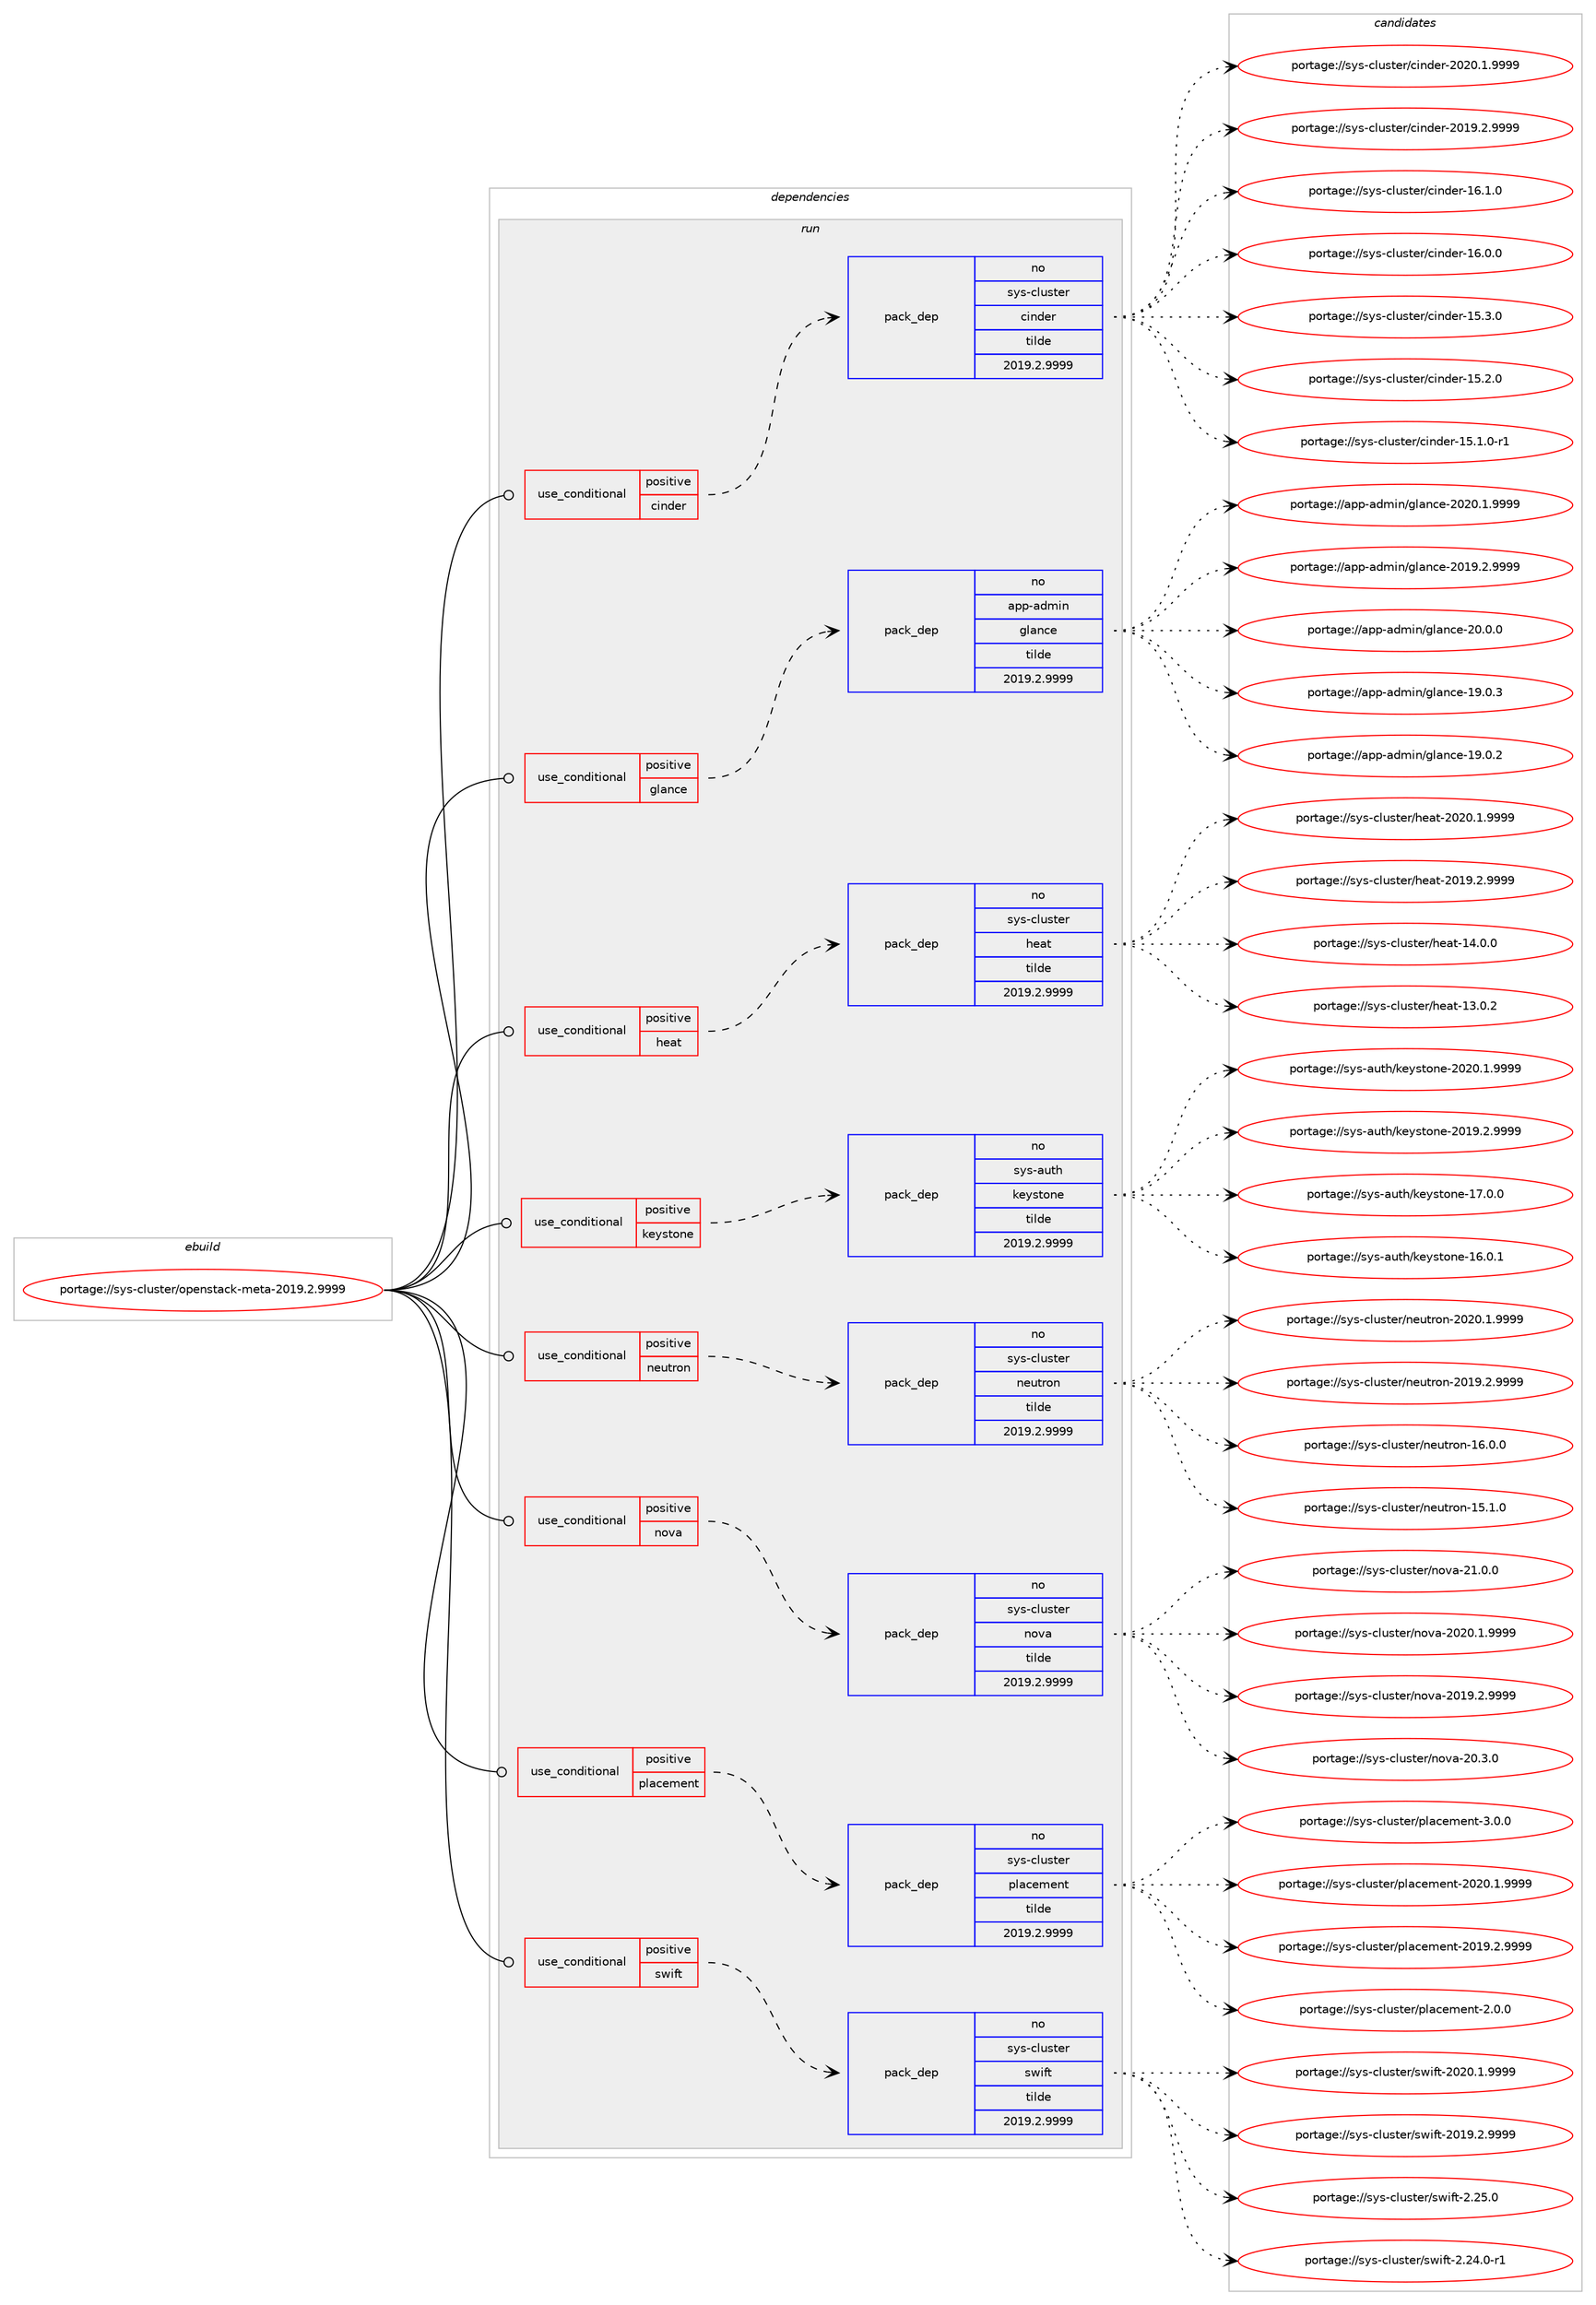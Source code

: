 digraph prolog {

# *************
# Graph options
# *************

newrank=true;
concentrate=true;
compound=true;
graph [rankdir=LR,fontname=Helvetica,fontsize=10,ranksep=1.5];#, ranksep=2.5, nodesep=0.2];
edge  [arrowhead=vee];
node  [fontname=Helvetica,fontsize=10];

# **********
# The ebuild
# **********

subgraph cluster_leftcol {
color=gray;
label=<<i>ebuild</i>>;
id [label="portage://sys-cluster/openstack-meta-2019.2.9999", color=red, width=4, href="../sys-cluster/openstack-meta-2019.2.9999.svg"];
}

# ****************
# The dependencies
# ****************

subgraph cluster_midcol {
color=gray;
label=<<i>dependencies</i>>;
subgraph cluster_compile {
fillcolor="#eeeeee";
style=filled;
label=<<i>compile</i>>;
}
subgraph cluster_compileandrun {
fillcolor="#eeeeee";
style=filled;
label=<<i>compile and run</i>>;
}
subgraph cluster_run {
fillcolor="#eeeeee";
style=filled;
label=<<i>run</i>>;
subgraph cond296 {
dependency2633 [label=<<TABLE BORDER="0" CELLBORDER="1" CELLSPACING="0" CELLPADDING="4"><TR><TD ROWSPAN="3" CELLPADDING="10">use_conditional</TD></TR><TR><TD>positive</TD></TR><TR><TD>cinder</TD></TR></TABLE>>, shape=none, color=red];
subgraph pack2273 {
dependency2634 [label=<<TABLE BORDER="0" CELLBORDER="1" CELLSPACING="0" CELLPADDING="4" WIDTH="220"><TR><TD ROWSPAN="6" CELLPADDING="30">pack_dep</TD></TR><TR><TD WIDTH="110">no</TD></TR><TR><TD>sys-cluster</TD></TR><TR><TD>cinder</TD></TR><TR><TD>tilde</TD></TR><TR><TD>2019.2.9999</TD></TR></TABLE>>, shape=none, color=blue];
}
dependency2633:e -> dependency2634:w [weight=20,style="dashed",arrowhead="vee"];
}
id:e -> dependency2633:w [weight=20,style="solid",arrowhead="odot"];
subgraph cond297 {
dependency2635 [label=<<TABLE BORDER="0" CELLBORDER="1" CELLSPACING="0" CELLPADDING="4"><TR><TD ROWSPAN="3" CELLPADDING="10">use_conditional</TD></TR><TR><TD>positive</TD></TR><TR><TD>glance</TD></TR></TABLE>>, shape=none, color=red];
subgraph pack2274 {
dependency2636 [label=<<TABLE BORDER="0" CELLBORDER="1" CELLSPACING="0" CELLPADDING="4" WIDTH="220"><TR><TD ROWSPAN="6" CELLPADDING="30">pack_dep</TD></TR><TR><TD WIDTH="110">no</TD></TR><TR><TD>app-admin</TD></TR><TR><TD>glance</TD></TR><TR><TD>tilde</TD></TR><TR><TD>2019.2.9999</TD></TR></TABLE>>, shape=none, color=blue];
}
dependency2635:e -> dependency2636:w [weight=20,style="dashed",arrowhead="vee"];
}
id:e -> dependency2635:w [weight=20,style="solid",arrowhead="odot"];
subgraph cond298 {
dependency2637 [label=<<TABLE BORDER="0" CELLBORDER="1" CELLSPACING="0" CELLPADDING="4"><TR><TD ROWSPAN="3" CELLPADDING="10">use_conditional</TD></TR><TR><TD>positive</TD></TR><TR><TD>heat</TD></TR></TABLE>>, shape=none, color=red];
subgraph pack2275 {
dependency2638 [label=<<TABLE BORDER="0" CELLBORDER="1" CELLSPACING="0" CELLPADDING="4" WIDTH="220"><TR><TD ROWSPAN="6" CELLPADDING="30">pack_dep</TD></TR><TR><TD WIDTH="110">no</TD></TR><TR><TD>sys-cluster</TD></TR><TR><TD>heat</TD></TR><TR><TD>tilde</TD></TR><TR><TD>2019.2.9999</TD></TR></TABLE>>, shape=none, color=blue];
}
dependency2637:e -> dependency2638:w [weight=20,style="dashed",arrowhead="vee"];
}
id:e -> dependency2637:w [weight=20,style="solid",arrowhead="odot"];
subgraph cond299 {
dependency2639 [label=<<TABLE BORDER="0" CELLBORDER="1" CELLSPACING="0" CELLPADDING="4"><TR><TD ROWSPAN="3" CELLPADDING="10">use_conditional</TD></TR><TR><TD>positive</TD></TR><TR><TD>keystone</TD></TR></TABLE>>, shape=none, color=red];
subgraph pack2276 {
dependency2640 [label=<<TABLE BORDER="0" CELLBORDER="1" CELLSPACING="0" CELLPADDING="4" WIDTH="220"><TR><TD ROWSPAN="6" CELLPADDING="30">pack_dep</TD></TR><TR><TD WIDTH="110">no</TD></TR><TR><TD>sys-auth</TD></TR><TR><TD>keystone</TD></TR><TR><TD>tilde</TD></TR><TR><TD>2019.2.9999</TD></TR></TABLE>>, shape=none, color=blue];
}
dependency2639:e -> dependency2640:w [weight=20,style="dashed",arrowhead="vee"];
}
id:e -> dependency2639:w [weight=20,style="solid",arrowhead="odot"];
subgraph cond300 {
dependency2641 [label=<<TABLE BORDER="0" CELLBORDER="1" CELLSPACING="0" CELLPADDING="4"><TR><TD ROWSPAN="3" CELLPADDING="10">use_conditional</TD></TR><TR><TD>positive</TD></TR><TR><TD>neutron</TD></TR></TABLE>>, shape=none, color=red];
subgraph pack2277 {
dependency2642 [label=<<TABLE BORDER="0" CELLBORDER="1" CELLSPACING="0" CELLPADDING="4" WIDTH="220"><TR><TD ROWSPAN="6" CELLPADDING="30">pack_dep</TD></TR><TR><TD WIDTH="110">no</TD></TR><TR><TD>sys-cluster</TD></TR><TR><TD>neutron</TD></TR><TR><TD>tilde</TD></TR><TR><TD>2019.2.9999</TD></TR></TABLE>>, shape=none, color=blue];
}
dependency2641:e -> dependency2642:w [weight=20,style="dashed",arrowhead="vee"];
}
id:e -> dependency2641:w [weight=20,style="solid",arrowhead="odot"];
subgraph cond301 {
dependency2643 [label=<<TABLE BORDER="0" CELLBORDER="1" CELLSPACING="0" CELLPADDING="4"><TR><TD ROWSPAN="3" CELLPADDING="10">use_conditional</TD></TR><TR><TD>positive</TD></TR><TR><TD>nova</TD></TR></TABLE>>, shape=none, color=red];
subgraph pack2278 {
dependency2644 [label=<<TABLE BORDER="0" CELLBORDER="1" CELLSPACING="0" CELLPADDING="4" WIDTH="220"><TR><TD ROWSPAN="6" CELLPADDING="30">pack_dep</TD></TR><TR><TD WIDTH="110">no</TD></TR><TR><TD>sys-cluster</TD></TR><TR><TD>nova</TD></TR><TR><TD>tilde</TD></TR><TR><TD>2019.2.9999</TD></TR></TABLE>>, shape=none, color=blue];
}
dependency2643:e -> dependency2644:w [weight=20,style="dashed",arrowhead="vee"];
}
id:e -> dependency2643:w [weight=20,style="solid",arrowhead="odot"];
subgraph cond302 {
dependency2645 [label=<<TABLE BORDER="0" CELLBORDER="1" CELLSPACING="0" CELLPADDING="4"><TR><TD ROWSPAN="3" CELLPADDING="10">use_conditional</TD></TR><TR><TD>positive</TD></TR><TR><TD>placement</TD></TR></TABLE>>, shape=none, color=red];
subgraph pack2279 {
dependency2646 [label=<<TABLE BORDER="0" CELLBORDER="1" CELLSPACING="0" CELLPADDING="4" WIDTH="220"><TR><TD ROWSPAN="6" CELLPADDING="30">pack_dep</TD></TR><TR><TD WIDTH="110">no</TD></TR><TR><TD>sys-cluster</TD></TR><TR><TD>placement</TD></TR><TR><TD>tilde</TD></TR><TR><TD>2019.2.9999</TD></TR></TABLE>>, shape=none, color=blue];
}
dependency2645:e -> dependency2646:w [weight=20,style="dashed",arrowhead="vee"];
}
id:e -> dependency2645:w [weight=20,style="solid",arrowhead="odot"];
subgraph cond303 {
dependency2647 [label=<<TABLE BORDER="0" CELLBORDER="1" CELLSPACING="0" CELLPADDING="4"><TR><TD ROWSPAN="3" CELLPADDING="10">use_conditional</TD></TR><TR><TD>positive</TD></TR><TR><TD>swift</TD></TR></TABLE>>, shape=none, color=red];
subgraph pack2280 {
dependency2648 [label=<<TABLE BORDER="0" CELLBORDER="1" CELLSPACING="0" CELLPADDING="4" WIDTH="220"><TR><TD ROWSPAN="6" CELLPADDING="30">pack_dep</TD></TR><TR><TD WIDTH="110">no</TD></TR><TR><TD>sys-cluster</TD></TR><TR><TD>swift</TD></TR><TR><TD>tilde</TD></TR><TR><TD>2019.2.9999</TD></TR></TABLE>>, shape=none, color=blue];
}
dependency2647:e -> dependency2648:w [weight=20,style="dashed",arrowhead="vee"];
}
id:e -> dependency2647:w [weight=20,style="solid",arrowhead="odot"];
}
}

# **************
# The candidates
# **************

subgraph cluster_choices {
rank=same;
color=gray;
label=<<i>candidates</i>>;

subgraph choice2273 {
color=black;
nodesep=1;
choice11512111545991081171151161011144799105110100101114455048504846494657575757 [label="portage://sys-cluster/cinder-2020.1.9999", color=red, width=4,href="../sys-cluster/cinder-2020.1.9999.svg"];
choice11512111545991081171151161011144799105110100101114455048495746504657575757 [label="portage://sys-cluster/cinder-2019.2.9999", color=red, width=4,href="../sys-cluster/cinder-2019.2.9999.svg"];
choice1151211154599108117115116101114479910511010010111445495446494648 [label="portage://sys-cluster/cinder-16.1.0", color=red, width=4,href="../sys-cluster/cinder-16.1.0.svg"];
choice1151211154599108117115116101114479910511010010111445495446484648 [label="portage://sys-cluster/cinder-16.0.0", color=red, width=4,href="../sys-cluster/cinder-16.0.0.svg"];
choice1151211154599108117115116101114479910511010010111445495346514648 [label="portage://sys-cluster/cinder-15.3.0", color=red, width=4,href="../sys-cluster/cinder-15.3.0.svg"];
choice1151211154599108117115116101114479910511010010111445495346504648 [label="portage://sys-cluster/cinder-15.2.0", color=red, width=4,href="../sys-cluster/cinder-15.2.0.svg"];
choice11512111545991081171151161011144799105110100101114454953464946484511449 [label="portage://sys-cluster/cinder-15.1.0-r1", color=red, width=4,href="../sys-cluster/cinder-15.1.0-r1.svg"];
dependency2634:e -> choice11512111545991081171151161011144799105110100101114455048504846494657575757:w [style=dotted,weight="100"];
dependency2634:e -> choice11512111545991081171151161011144799105110100101114455048495746504657575757:w [style=dotted,weight="100"];
dependency2634:e -> choice1151211154599108117115116101114479910511010010111445495446494648:w [style=dotted,weight="100"];
dependency2634:e -> choice1151211154599108117115116101114479910511010010111445495446484648:w [style=dotted,weight="100"];
dependency2634:e -> choice1151211154599108117115116101114479910511010010111445495346514648:w [style=dotted,weight="100"];
dependency2634:e -> choice1151211154599108117115116101114479910511010010111445495346504648:w [style=dotted,weight="100"];
dependency2634:e -> choice11512111545991081171151161011144799105110100101114454953464946484511449:w [style=dotted,weight="100"];
}
subgraph choice2274 {
color=black;
nodesep=1;
choice971121124597100109105110471031089711099101455048504846494657575757 [label="portage://app-admin/glance-2020.1.9999", color=red, width=4,href="../app-admin/glance-2020.1.9999.svg"];
choice971121124597100109105110471031089711099101455048495746504657575757 [label="portage://app-admin/glance-2019.2.9999", color=red, width=4,href="../app-admin/glance-2019.2.9999.svg"];
choice97112112459710010910511047103108971109910145504846484648 [label="portage://app-admin/glance-20.0.0", color=red, width=4,href="../app-admin/glance-20.0.0.svg"];
choice97112112459710010910511047103108971109910145495746484651 [label="portage://app-admin/glance-19.0.3", color=red, width=4,href="../app-admin/glance-19.0.3.svg"];
choice97112112459710010910511047103108971109910145495746484650 [label="portage://app-admin/glance-19.0.2", color=red, width=4,href="../app-admin/glance-19.0.2.svg"];
dependency2636:e -> choice971121124597100109105110471031089711099101455048504846494657575757:w [style=dotted,weight="100"];
dependency2636:e -> choice971121124597100109105110471031089711099101455048495746504657575757:w [style=dotted,weight="100"];
dependency2636:e -> choice97112112459710010910511047103108971109910145504846484648:w [style=dotted,weight="100"];
dependency2636:e -> choice97112112459710010910511047103108971109910145495746484651:w [style=dotted,weight="100"];
dependency2636:e -> choice97112112459710010910511047103108971109910145495746484650:w [style=dotted,weight="100"];
}
subgraph choice2275 {
color=black;
nodesep=1;
choice11512111545991081171151161011144710410197116455048504846494657575757 [label="portage://sys-cluster/heat-2020.1.9999", color=red, width=4,href="../sys-cluster/heat-2020.1.9999.svg"];
choice11512111545991081171151161011144710410197116455048495746504657575757 [label="portage://sys-cluster/heat-2019.2.9999", color=red, width=4,href="../sys-cluster/heat-2019.2.9999.svg"];
choice1151211154599108117115116101114471041019711645495246484648 [label="portage://sys-cluster/heat-14.0.0", color=red, width=4,href="../sys-cluster/heat-14.0.0.svg"];
choice1151211154599108117115116101114471041019711645495146484650 [label="portage://sys-cluster/heat-13.0.2", color=red, width=4,href="../sys-cluster/heat-13.0.2.svg"];
dependency2638:e -> choice11512111545991081171151161011144710410197116455048504846494657575757:w [style=dotted,weight="100"];
dependency2638:e -> choice11512111545991081171151161011144710410197116455048495746504657575757:w [style=dotted,weight="100"];
dependency2638:e -> choice1151211154599108117115116101114471041019711645495246484648:w [style=dotted,weight="100"];
dependency2638:e -> choice1151211154599108117115116101114471041019711645495146484650:w [style=dotted,weight="100"];
}
subgraph choice2276 {
color=black;
nodesep=1;
choice115121115459711711610447107101121115116111110101455048504846494657575757 [label="portage://sys-auth/keystone-2020.1.9999", color=red, width=4,href="../sys-auth/keystone-2020.1.9999.svg"];
choice115121115459711711610447107101121115116111110101455048495746504657575757 [label="portage://sys-auth/keystone-2019.2.9999", color=red, width=4,href="../sys-auth/keystone-2019.2.9999.svg"];
choice11512111545971171161044710710112111511611111010145495546484648 [label="portage://sys-auth/keystone-17.0.0", color=red, width=4,href="../sys-auth/keystone-17.0.0.svg"];
choice11512111545971171161044710710112111511611111010145495446484649 [label="portage://sys-auth/keystone-16.0.1", color=red, width=4,href="../sys-auth/keystone-16.0.1.svg"];
dependency2640:e -> choice115121115459711711610447107101121115116111110101455048504846494657575757:w [style=dotted,weight="100"];
dependency2640:e -> choice115121115459711711610447107101121115116111110101455048495746504657575757:w [style=dotted,weight="100"];
dependency2640:e -> choice11512111545971171161044710710112111511611111010145495546484648:w [style=dotted,weight="100"];
dependency2640:e -> choice11512111545971171161044710710112111511611111010145495446484649:w [style=dotted,weight="100"];
}
subgraph choice2277 {
color=black;
nodesep=1;
choice115121115459910811711511610111447110101117116114111110455048504846494657575757 [label="portage://sys-cluster/neutron-2020.1.9999", color=red, width=4,href="../sys-cluster/neutron-2020.1.9999.svg"];
choice115121115459910811711511610111447110101117116114111110455048495746504657575757 [label="portage://sys-cluster/neutron-2019.2.9999", color=red, width=4,href="../sys-cluster/neutron-2019.2.9999.svg"];
choice11512111545991081171151161011144711010111711611411111045495446484648 [label="portage://sys-cluster/neutron-16.0.0", color=red, width=4,href="../sys-cluster/neutron-16.0.0.svg"];
choice11512111545991081171151161011144711010111711611411111045495346494648 [label="portage://sys-cluster/neutron-15.1.0", color=red, width=4,href="../sys-cluster/neutron-15.1.0.svg"];
dependency2642:e -> choice115121115459910811711511610111447110101117116114111110455048504846494657575757:w [style=dotted,weight="100"];
dependency2642:e -> choice115121115459910811711511610111447110101117116114111110455048495746504657575757:w [style=dotted,weight="100"];
dependency2642:e -> choice11512111545991081171151161011144711010111711611411111045495446484648:w [style=dotted,weight="100"];
dependency2642:e -> choice11512111545991081171151161011144711010111711611411111045495346494648:w [style=dotted,weight="100"];
}
subgraph choice2278 {
color=black;
nodesep=1;
choice1151211154599108117115116101114471101111189745504946484648 [label="portage://sys-cluster/nova-21.0.0", color=red, width=4,href="../sys-cluster/nova-21.0.0.svg"];
choice11512111545991081171151161011144711011111897455048504846494657575757 [label="portage://sys-cluster/nova-2020.1.9999", color=red, width=4,href="../sys-cluster/nova-2020.1.9999.svg"];
choice11512111545991081171151161011144711011111897455048495746504657575757 [label="portage://sys-cluster/nova-2019.2.9999", color=red, width=4,href="../sys-cluster/nova-2019.2.9999.svg"];
choice1151211154599108117115116101114471101111189745504846514648 [label="portage://sys-cluster/nova-20.3.0", color=red, width=4,href="../sys-cluster/nova-20.3.0.svg"];
dependency2644:e -> choice1151211154599108117115116101114471101111189745504946484648:w [style=dotted,weight="100"];
dependency2644:e -> choice11512111545991081171151161011144711011111897455048504846494657575757:w [style=dotted,weight="100"];
dependency2644:e -> choice11512111545991081171151161011144711011111897455048495746504657575757:w [style=dotted,weight="100"];
dependency2644:e -> choice1151211154599108117115116101114471101111189745504846514648:w [style=dotted,weight="100"];
}
subgraph choice2279 {
color=black;
nodesep=1;
choice1151211154599108117115116101114471121089799101109101110116455146484648 [label="portage://sys-cluster/placement-3.0.0", color=red, width=4,href="../sys-cluster/placement-3.0.0.svg"];
choice1151211154599108117115116101114471121089799101109101110116455048504846494657575757 [label="portage://sys-cluster/placement-2020.1.9999", color=red, width=4,href="../sys-cluster/placement-2020.1.9999.svg"];
choice1151211154599108117115116101114471121089799101109101110116455048495746504657575757 [label="portage://sys-cluster/placement-2019.2.9999", color=red, width=4,href="../sys-cluster/placement-2019.2.9999.svg"];
choice1151211154599108117115116101114471121089799101109101110116455046484648 [label="portage://sys-cluster/placement-2.0.0", color=red, width=4,href="../sys-cluster/placement-2.0.0.svg"];
dependency2646:e -> choice1151211154599108117115116101114471121089799101109101110116455146484648:w [style=dotted,weight="100"];
dependency2646:e -> choice1151211154599108117115116101114471121089799101109101110116455048504846494657575757:w [style=dotted,weight="100"];
dependency2646:e -> choice1151211154599108117115116101114471121089799101109101110116455048495746504657575757:w [style=dotted,weight="100"];
dependency2646:e -> choice1151211154599108117115116101114471121089799101109101110116455046484648:w [style=dotted,weight="100"];
}
subgraph choice2280 {
color=black;
nodesep=1;
choice115121115459910811711511610111447115119105102116455048504846494657575757 [label="portage://sys-cluster/swift-2020.1.9999", color=red, width=4,href="../sys-cluster/swift-2020.1.9999.svg"];
choice115121115459910811711511610111447115119105102116455048495746504657575757 [label="portage://sys-cluster/swift-2019.2.9999", color=red, width=4,href="../sys-cluster/swift-2019.2.9999.svg"];
choice11512111545991081171151161011144711511910510211645504650534648 [label="portage://sys-cluster/swift-2.25.0", color=red, width=4,href="../sys-cluster/swift-2.25.0.svg"];
choice115121115459910811711511610111447115119105102116455046505246484511449 [label="portage://sys-cluster/swift-2.24.0-r1", color=red, width=4,href="../sys-cluster/swift-2.24.0-r1.svg"];
dependency2648:e -> choice115121115459910811711511610111447115119105102116455048504846494657575757:w [style=dotted,weight="100"];
dependency2648:e -> choice115121115459910811711511610111447115119105102116455048495746504657575757:w [style=dotted,weight="100"];
dependency2648:e -> choice11512111545991081171151161011144711511910510211645504650534648:w [style=dotted,weight="100"];
dependency2648:e -> choice115121115459910811711511610111447115119105102116455046505246484511449:w [style=dotted,weight="100"];
}
}

}
